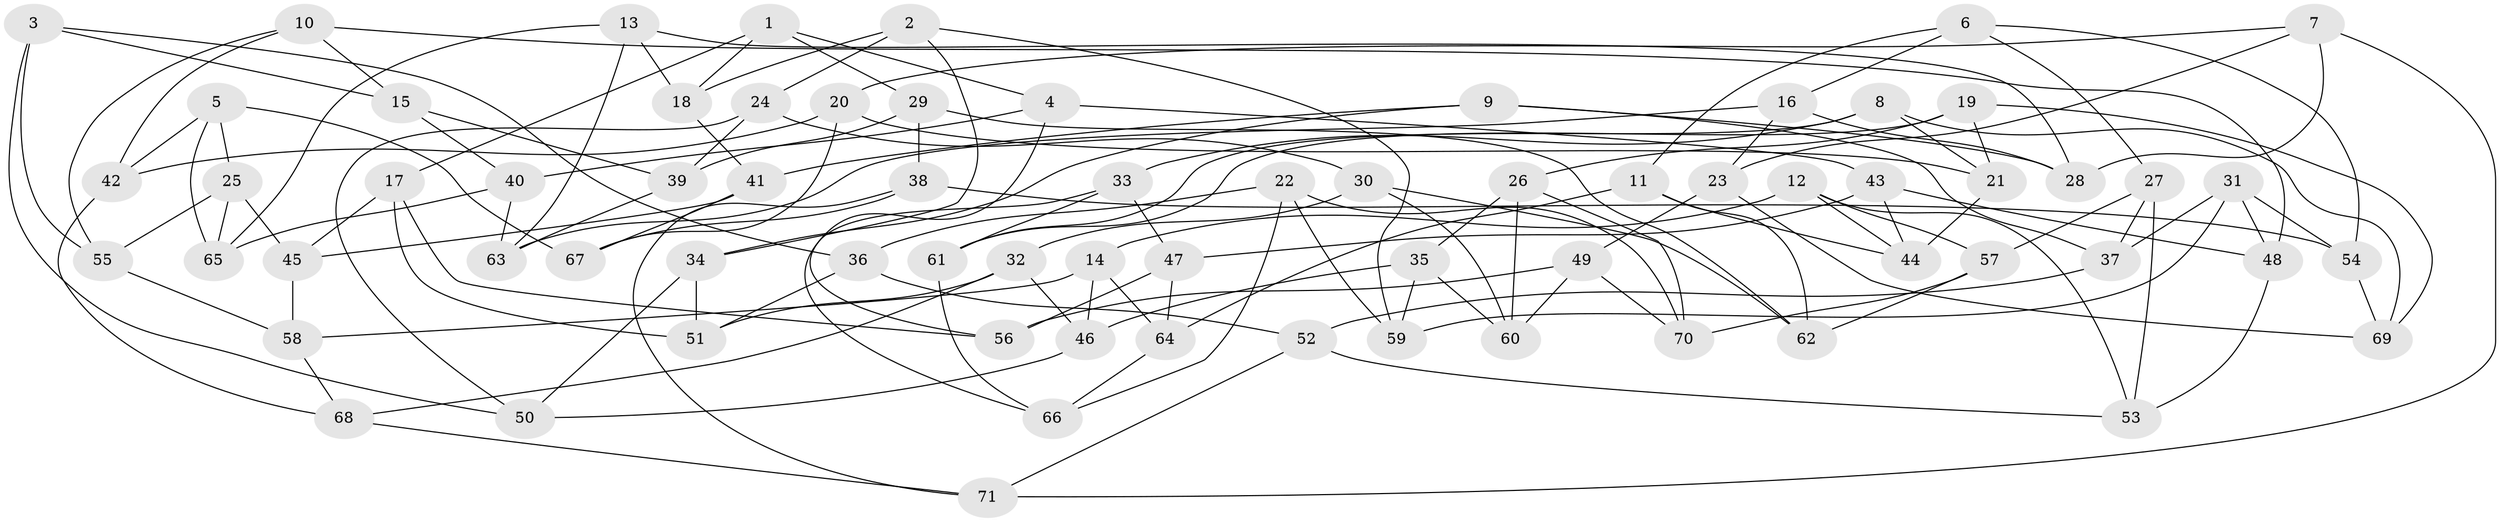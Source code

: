 // Generated by graph-tools (version 1.1) at 2025/16/03/09/25 04:16:13]
// undirected, 71 vertices, 142 edges
graph export_dot {
graph [start="1"]
  node [color=gray90,style=filled];
  1;
  2;
  3;
  4;
  5;
  6;
  7;
  8;
  9;
  10;
  11;
  12;
  13;
  14;
  15;
  16;
  17;
  18;
  19;
  20;
  21;
  22;
  23;
  24;
  25;
  26;
  27;
  28;
  29;
  30;
  31;
  32;
  33;
  34;
  35;
  36;
  37;
  38;
  39;
  40;
  41;
  42;
  43;
  44;
  45;
  46;
  47;
  48;
  49;
  50;
  51;
  52;
  53;
  54;
  55;
  56;
  57;
  58;
  59;
  60;
  61;
  62;
  63;
  64;
  65;
  66;
  67;
  68;
  69;
  70;
  71;
  1 -- 17;
  1 -- 18;
  1 -- 4;
  1 -- 29;
  2 -- 24;
  2 -- 18;
  2 -- 59;
  2 -- 34;
  3 -- 15;
  3 -- 36;
  3 -- 55;
  3 -- 50;
  4 -- 40;
  4 -- 43;
  4 -- 56;
  5 -- 42;
  5 -- 67;
  5 -- 65;
  5 -- 25;
  6 -- 16;
  6 -- 54;
  6 -- 11;
  6 -- 27;
  7 -- 28;
  7 -- 20;
  7 -- 23;
  7 -- 71;
  8 -- 33;
  8 -- 69;
  8 -- 61;
  8 -- 21;
  9 -- 28;
  9 -- 41;
  9 -- 34;
  9 -- 37;
  10 -- 48;
  10 -- 55;
  10 -- 15;
  10 -- 42;
  11 -- 44;
  11 -- 64;
  11 -- 62;
  12 -- 14;
  12 -- 57;
  12 -- 44;
  12 -- 53;
  13 -- 18;
  13 -- 28;
  13 -- 63;
  13 -- 65;
  14 -- 58;
  14 -- 64;
  14 -- 46;
  15 -- 40;
  15 -- 39;
  16 -- 63;
  16 -- 28;
  16 -- 23;
  17 -- 56;
  17 -- 51;
  17 -- 45;
  18 -- 41;
  19 -- 61;
  19 -- 69;
  19 -- 21;
  19 -- 26;
  20 -- 67;
  20 -- 42;
  20 -- 21;
  21 -- 44;
  22 -- 70;
  22 -- 59;
  22 -- 36;
  22 -- 66;
  23 -- 69;
  23 -- 49;
  24 -- 30;
  24 -- 50;
  24 -- 39;
  25 -- 55;
  25 -- 45;
  25 -- 65;
  26 -- 60;
  26 -- 70;
  26 -- 35;
  27 -- 53;
  27 -- 37;
  27 -- 57;
  29 -- 39;
  29 -- 62;
  29 -- 38;
  30 -- 62;
  30 -- 32;
  30 -- 60;
  31 -- 48;
  31 -- 54;
  31 -- 59;
  31 -- 37;
  32 -- 46;
  32 -- 68;
  32 -- 51;
  33 -- 47;
  33 -- 61;
  33 -- 66;
  34 -- 50;
  34 -- 51;
  35 -- 46;
  35 -- 59;
  35 -- 60;
  36 -- 51;
  36 -- 52;
  37 -- 52;
  38 -- 54;
  38 -- 67;
  38 -- 71;
  39 -- 63;
  40 -- 63;
  40 -- 65;
  41 -- 67;
  41 -- 45;
  42 -- 68;
  43 -- 44;
  43 -- 47;
  43 -- 48;
  45 -- 58;
  46 -- 50;
  47 -- 56;
  47 -- 64;
  48 -- 53;
  49 -- 60;
  49 -- 70;
  49 -- 56;
  52 -- 53;
  52 -- 71;
  54 -- 69;
  55 -- 58;
  57 -- 62;
  57 -- 70;
  58 -- 68;
  61 -- 66;
  64 -- 66;
  68 -- 71;
}
